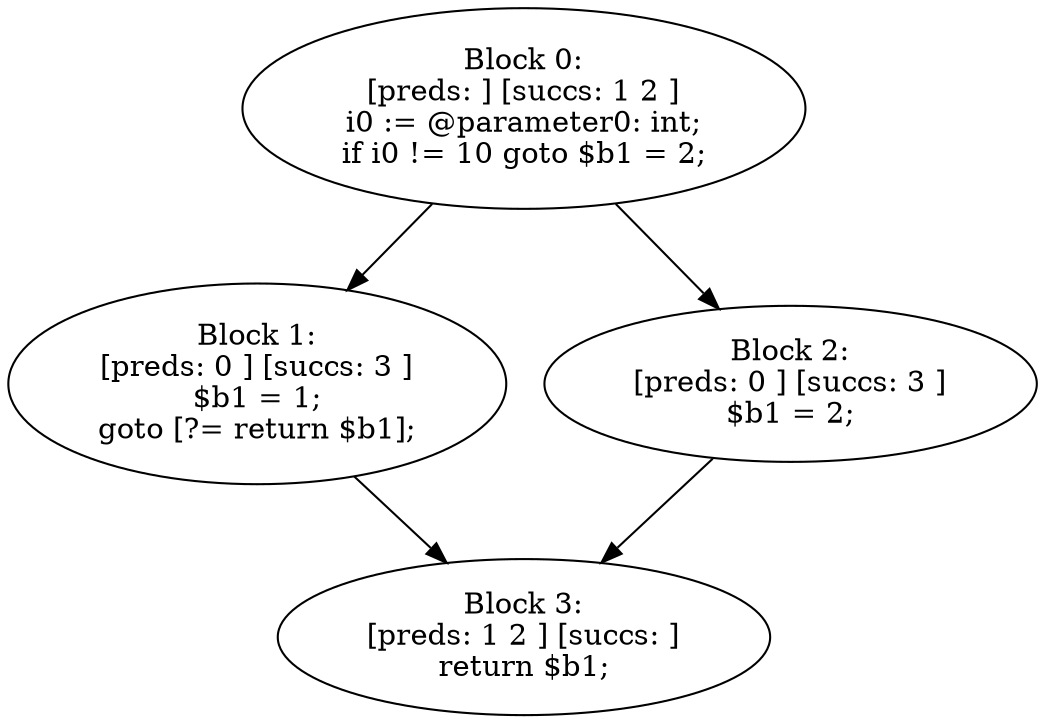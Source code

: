 digraph "unitGraph" {
    "Block 0:
[preds: ] [succs: 1 2 ]
i0 := @parameter0: int;
if i0 != 10 goto $b1 = 2;
"
    "Block 1:
[preds: 0 ] [succs: 3 ]
$b1 = 1;
goto [?= return $b1];
"
    "Block 2:
[preds: 0 ] [succs: 3 ]
$b1 = 2;
"
    "Block 3:
[preds: 1 2 ] [succs: ]
return $b1;
"
    "Block 0:
[preds: ] [succs: 1 2 ]
i0 := @parameter0: int;
if i0 != 10 goto $b1 = 2;
"->"Block 1:
[preds: 0 ] [succs: 3 ]
$b1 = 1;
goto [?= return $b1];
";
    "Block 0:
[preds: ] [succs: 1 2 ]
i0 := @parameter0: int;
if i0 != 10 goto $b1 = 2;
"->"Block 2:
[preds: 0 ] [succs: 3 ]
$b1 = 2;
";
    "Block 1:
[preds: 0 ] [succs: 3 ]
$b1 = 1;
goto [?= return $b1];
"->"Block 3:
[preds: 1 2 ] [succs: ]
return $b1;
";
    "Block 2:
[preds: 0 ] [succs: 3 ]
$b1 = 2;
"->"Block 3:
[preds: 1 2 ] [succs: ]
return $b1;
";
}
